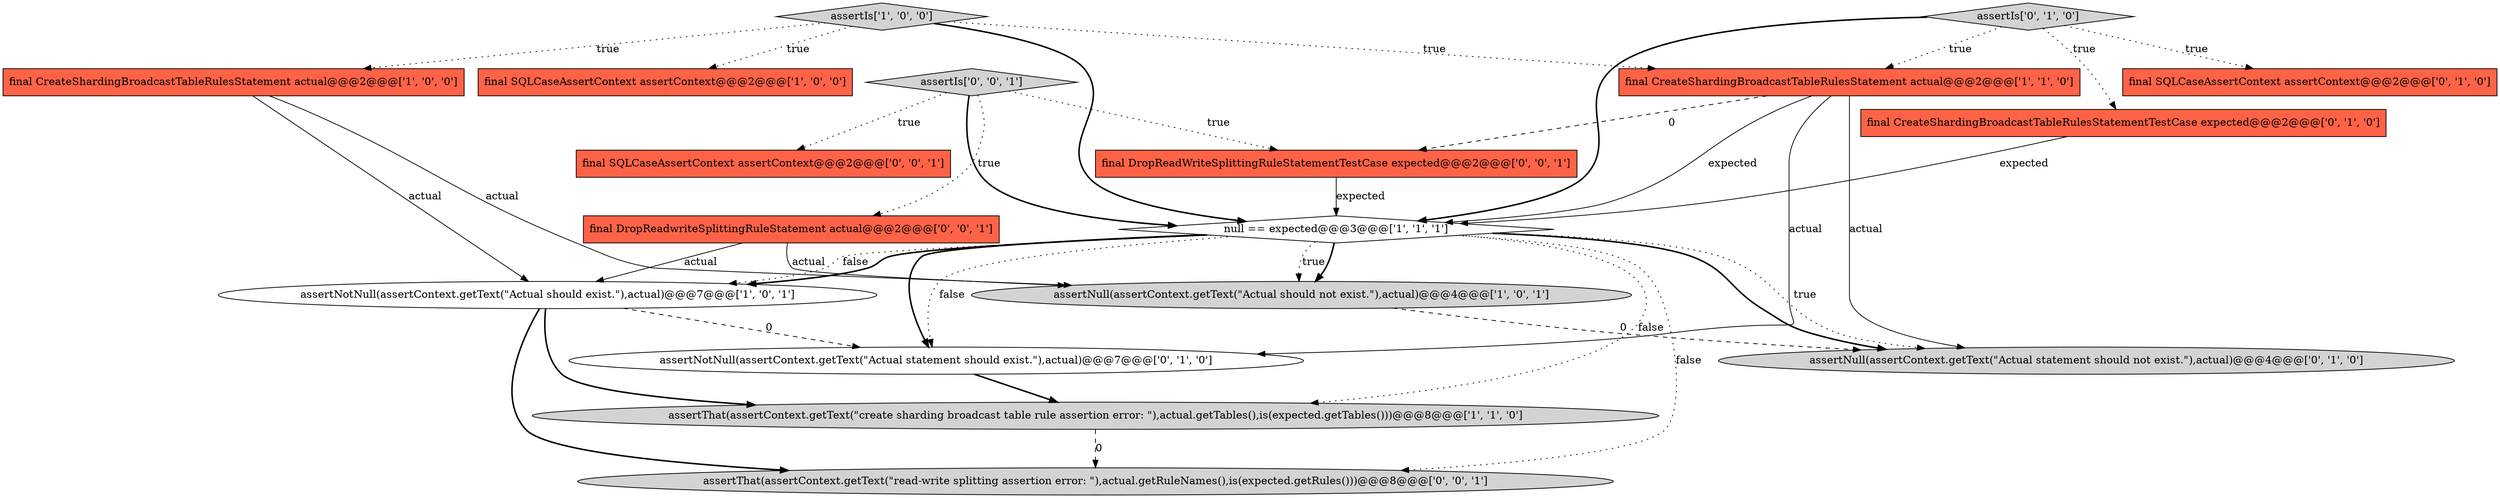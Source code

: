 digraph {
5 [style = filled, label = "final CreateShardingBroadcastTableRulesStatement actual@@@2@@@['1', '0', '0']", fillcolor = tomato, shape = box image = "AAA0AAABBB1BBB"];
0 [style = filled, label = "assertThat(assertContext.getText(\"create sharding broadcast table rule assertion error: \"),actual.getTables(),is(expected.getTables()))@@@8@@@['1', '1', '0']", fillcolor = lightgray, shape = ellipse image = "AAA0AAABBB1BBB"];
1 [style = filled, label = "null == expected@@@3@@@['1', '1', '1']", fillcolor = white, shape = diamond image = "AAA0AAABBB1BBB"];
13 [style = filled, label = "final DropReadwriteSplittingRuleStatement actual@@@2@@@['0', '0', '1']", fillcolor = tomato, shape = box image = "AAA0AAABBB3BBB"];
4 [style = filled, label = "assertNotNull(assertContext.getText(\"Actual should exist.\"),actual)@@@7@@@['1', '0', '1']", fillcolor = white, shape = ellipse image = "AAA0AAABBB1BBB"];
3 [style = filled, label = "assertNull(assertContext.getText(\"Actual should not exist.\"),actual)@@@4@@@['1', '0', '1']", fillcolor = lightgray, shape = ellipse image = "AAA0AAABBB1BBB"];
14 [style = filled, label = "final SQLCaseAssertContext assertContext@@@2@@@['0', '0', '1']", fillcolor = tomato, shape = box image = "AAA0AAABBB3BBB"];
6 [style = filled, label = "assertIs['1', '0', '0']", fillcolor = lightgray, shape = diamond image = "AAA0AAABBB1BBB"];
10 [style = filled, label = "final SQLCaseAssertContext assertContext@@@2@@@['0', '1', '0']", fillcolor = tomato, shape = box image = "AAA0AAABBB2BBB"];
11 [style = filled, label = "assertIs['0', '1', '0']", fillcolor = lightgray, shape = diamond image = "AAA0AAABBB2BBB"];
15 [style = filled, label = "final DropReadWriteSplittingRuleStatementTestCase expected@@@2@@@['0', '0', '1']", fillcolor = tomato, shape = box image = "AAA0AAABBB3BBB"];
2 [style = filled, label = "final SQLCaseAssertContext assertContext@@@2@@@['1', '0', '0']", fillcolor = tomato, shape = box image = "AAA0AAABBB1BBB"];
16 [style = filled, label = "assertThat(assertContext.getText(\"read-write splitting assertion error: \"),actual.getRuleNames(),is(expected.getRules()))@@@8@@@['0', '0', '1']", fillcolor = lightgray, shape = ellipse image = "AAA0AAABBB3BBB"];
12 [style = filled, label = "final CreateShardingBroadcastTableRulesStatementTestCase expected@@@2@@@['0', '1', '0']", fillcolor = tomato, shape = box image = "AAA0AAABBB2BBB"];
17 [style = filled, label = "assertIs['0', '0', '1']", fillcolor = lightgray, shape = diamond image = "AAA0AAABBB3BBB"];
9 [style = filled, label = "assertNotNull(assertContext.getText(\"Actual statement should exist.\"),actual)@@@7@@@['0', '1', '0']", fillcolor = white, shape = ellipse image = "AAA1AAABBB2BBB"];
8 [style = filled, label = "assertNull(assertContext.getText(\"Actual statement should not exist.\"),actual)@@@4@@@['0', '1', '0']", fillcolor = lightgray, shape = ellipse image = "AAA1AAABBB2BBB"];
7 [style = filled, label = "final CreateShardingBroadcastTableRulesStatement actual@@@2@@@['1', '1', '0']", fillcolor = tomato, shape = box image = "AAA0AAABBB1BBB"];
12->1 [style = solid, label="expected"];
1->8 [style = dotted, label="true"];
17->14 [style = dotted, label="true"];
1->9 [style = bold, label=""];
7->15 [style = dashed, label="0"];
11->10 [style = dotted, label="true"];
11->12 [style = dotted, label="true"];
1->4 [style = dotted, label="false"];
6->7 [style = dotted, label="true"];
4->16 [style = bold, label=""];
4->9 [style = dashed, label="0"];
1->0 [style = dotted, label="false"];
1->8 [style = bold, label=""];
7->9 [style = solid, label="actual"];
5->4 [style = solid, label="actual"];
17->13 [style = dotted, label="true"];
1->9 [style = dotted, label="false"];
11->1 [style = bold, label=""];
11->7 [style = dotted, label="true"];
9->0 [style = bold, label=""];
6->5 [style = dotted, label="true"];
0->16 [style = dashed, label="0"];
7->8 [style = solid, label="actual"];
5->3 [style = solid, label="actual"];
1->3 [style = dotted, label="true"];
17->15 [style = dotted, label="true"];
7->1 [style = solid, label="expected"];
15->1 [style = solid, label="expected"];
1->3 [style = bold, label=""];
13->4 [style = solid, label="actual"];
1->16 [style = dotted, label="false"];
1->4 [style = bold, label=""];
6->2 [style = dotted, label="true"];
3->8 [style = dashed, label="0"];
6->1 [style = bold, label=""];
4->0 [style = bold, label=""];
17->1 [style = bold, label=""];
13->3 [style = solid, label="actual"];
}
